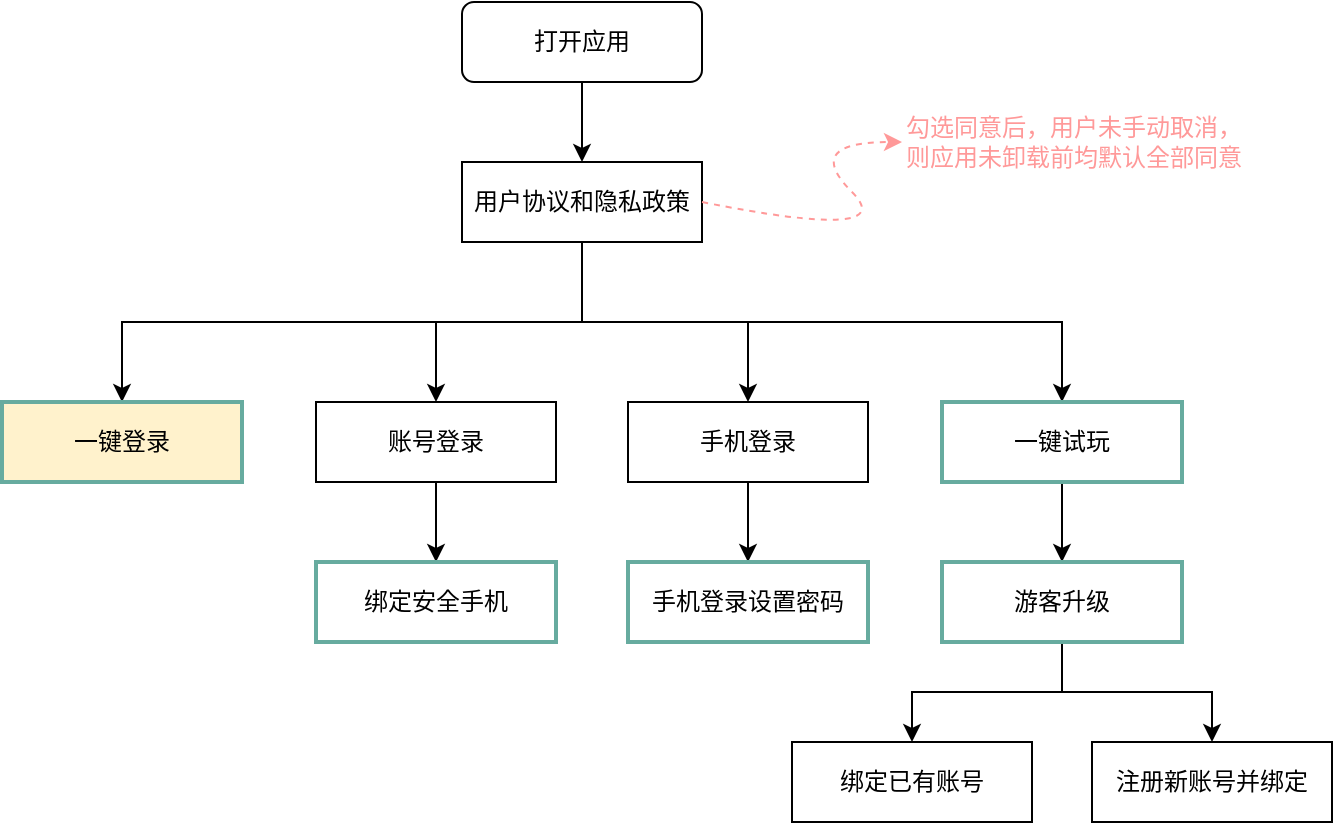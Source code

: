<mxfile version="13.3.8" type="github">
  <diagram id="C5RBs43oDa-KdzZeNtuy" name="Page-1">
    <mxGraphModel grid="1" dx="1185" dy="660" gridSize="10" guides="1" tooltips="1" connect="1" arrows="1" fold="1" page="1" pageScale="1" pageWidth="827" pageHeight="1169" math="0" shadow="0">
      <root>
        <mxCell id="WIyWlLk6GJQsqaUBKTNV-0" />
        <mxCell id="WIyWlLk6GJQsqaUBKTNV-1" parent="WIyWlLk6GJQsqaUBKTNV-0" />
        <mxCell id="WIyWlLk6GJQsqaUBKTNV-2" value="" parent="WIyWlLk6GJQsqaUBKTNV-1" style="rounded=0;html=1;jettySize=auto;orthogonalLoop=1;fontSize=11;endArrow=classic;endFill=1;strokeWidth=1;shadow=0;labelBackgroundColor=none;edgeStyle=orthogonalEdgeStyle;exitX=0.5;exitY=1;exitDx=0;exitDy=0;" source="WIyWlLk6GJQsqaUBKTNV-3" target="8nNFKOxT-fI5mrnP_jaA-1" edge="1">
          <mxGeometry as="geometry" relative="1">
            <mxPoint as="targetPoint" x="220" y="210" />
          </mxGeometry>
        </mxCell>
        <mxCell id="8nNFKOxT-fI5mrnP_jaA-5" parent="WIyWlLk6GJQsqaUBKTNV-1" style="edgeStyle=orthogonalEdgeStyle;rounded=0;orthogonalLoop=1;jettySize=auto;html=1;entryX=0.5;entryY=0;entryDx=0;entryDy=0;" source="WIyWlLk6GJQsqaUBKTNV-3" target="8nNFKOxT-fI5mrnP_jaA-2" edge="1">
          <mxGeometry as="geometry" relative="1" />
        </mxCell>
        <mxCell id="8nNFKOxT-fI5mrnP_jaA-6" parent="WIyWlLk6GJQsqaUBKTNV-1" style="edgeStyle=orthogonalEdgeStyle;rounded=0;orthogonalLoop=1;jettySize=auto;html=1;" source="WIyWlLk6GJQsqaUBKTNV-3" target="8nNFKOxT-fI5mrnP_jaA-3" edge="1">
          <mxGeometry as="geometry" relative="1" />
        </mxCell>
        <mxCell id="8nNFKOxT-fI5mrnP_jaA-7" parent="WIyWlLk6GJQsqaUBKTNV-1" style="edgeStyle=orthogonalEdgeStyle;rounded=0;orthogonalLoop=1;jettySize=auto;html=1;exitX=0.5;exitY=1;exitDx=0;exitDy=0;" source="WIyWlLk6GJQsqaUBKTNV-3" target="8nNFKOxT-fI5mrnP_jaA-4" edge="1">
          <mxGeometry as="geometry" relative="1" />
        </mxCell>
        <mxCell id="WIyWlLk6GJQsqaUBKTNV-3" value="用户协议和隐私政策" parent="WIyWlLk6GJQsqaUBKTNV-1" style="rounded=0;whiteSpace=wrap;html=1;fontSize=12;glass=0;strokeWidth=1;shadow=0;" vertex="1">
          <mxGeometry as="geometry" x="330" y="120" width="120" height="40" />
        </mxCell>
        <mxCell id="8nNFKOxT-fI5mrnP_jaA-1" value="一键登录" parent="WIyWlLk6GJQsqaUBKTNV-1" style="rounded=0;whiteSpace=wrap;html=1;fillColor=#fff2cc;strokeColor=#67AB9F;strokeWidth=2;" vertex="1">
          <mxGeometry as="geometry" x="100" y="240" width="120" height="40" />
        </mxCell>
        <mxCell id="CfEWSLOesOpHqbWoGamh-16" parent="WIyWlLk6GJQsqaUBKTNV-1" style="edgeStyle=orthogonalEdgeStyle;rounded=0;orthogonalLoop=1;jettySize=auto;html=1;entryX=0.5;entryY=0;entryDx=0;entryDy=0;endArrow=classic;endFill=1;strokeColor=#000000;fontColor=#000000;" source="8nNFKOxT-fI5mrnP_jaA-2" target="CfEWSLOesOpHqbWoGamh-15" edge="1">
          <mxGeometry as="geometry" relative="1" />
        </mxCell>
        <mxCell id="8nNFKOxT-fI5mrnP_jaA-2" value="账号登录" parent="WIyWlLk6GJQsqaUBKTNV-1" style="rounded=0;whiteSpace=wrap;html=1;" vertex="1">
          <mxGeometry as="geometry" x="257" y="240" width="120" height="40" />
        </mxCell>
        <mxCell id="CfEWSLOesOpHqbWoGamh-14" parent="WIyWlLk6GJQsqaUBKTNV-1" style="edgeStyle=orthogonalEdgeStyle;rounded=0;orthogonalLoop=1;jettySize=auto;html=1;entryX=0.5;entryY=0;entryDx=0;entryDy=0;endArrow=classic;endFill=1;strokeColor=#000000;fontColor=#000000;" source="8nNFKOxT-fI5mrnP_jaA-3" target="CfEWSLOesOpHqbWoGamh-13" edge="1">
          <mxGeometry as="geometry" relative="1" />
        </mxCell>
        <mxCell id="8nNFKOxT-fI5mrnP_jaA-3" value="手机登录" parent="WIyWlLk6GJQsqaUBKTNV-1" style="rounded=0;whiteSpace=wrap;html=1;" vertex="1">
          <mxGeometry as="geometry" x="413" y="240" width="120" height="40" />
        </mxCell>
        <mxCell id="CfEWSLOesOpHqbWoGamh-10" parent="WIyWlLk6GJQsqaUBKTNV-1" style="edgeStyle=orthogonalEdgeStyle;rounded=0;orthogonalLoop=1;jettySize=auto;html=1;entryX=0.5;entryY=0;entryDx=0;entryDy=0;endArrow=classic;endFill=1;" source="8nNFKOxT-fI5mrnP_jaA-4" target="CfEWSLOesOpHqbWoGamh-7" edge="1">
          <mxGeometry as="geometry" relative="1" />
        </mxCell>
        <mxCell id="8nNFKOxT-fI5mrnP_jaA-4" value="一键试玩" parent="WIyWlLk6GJQsqaUBKTNV-1" style="rounded=0;whiteSpace=wrap;html=1;strokeColor=#67AB9F;strokeWidth=2;" vertex="1">
          <mxGeometry as="geometry" x="570" y="240" width="120" height="40" />
        </mxCell>
        <mxCell id="CfEWSLOesOpHqbWoGamh-4" parent="WIyWlLk6GJQsqaUBKTNV-1" style="edgeStyle=orthogonalEdgeStyle;rounded=0;orthogonalLoop=1;jettySize=auto;html=1;entryX=0.5;entryY=0;entryDx=0;entryDy=0;endArrow=classic;endFill=1;" source="CfEWSLOesOpHqbWoGamh-3" target="WIyWlLk6GJQsqaUBKTNV-3" edge="1">
          <mxGeometry as="geometry" relative="1" />
        </mxCell>
        <mxCell id="CfEWSLOesOpHqbWoGamh-3" value="打开应用" parent="WIyWlLk6GJQsqaUBKTNV-1" style="rounded=1;whiteSpace=wrap;html=1;fontSize=12;glass=0;strokeWidth=1;shadow=0;sketch=0;" vertex="1">
          <mxGeometry as="geometry" x="330" y="40" width="120" height="40" />
        </mxCell>
        <mxCell id="CfEWSLOesOpHqbWoGamh-5" value="" parent="WIyWlLk6GJQsqaUBKTNV-1" style="curved=1;endArrow=classic;html=1;exitX=1;exitY=0.5;exitDx=0;exitDy=0;dashed=1;strokeColor=#FF9999;" source="WIyWlLk6GJQsqaUBKTNV-3" edge="1">
          <mxGeometry as="geometry" relative="1" width="50" height="50">
            <mxPoint as="sourcePoint" x="500" y="160" />
            <mxPoint as="targetPoint" x="550" y="110" />
            <Array as="points">
              <mxPoint x="550" y="160" />
              <mxPoint x="500" y="110" />
            </Array>
          </mxGeometry>
        </mxCell>
        <mxCell id="CfEWSLOesOpHqbWoGamh-6" value="勾选同意后，用户未手动取消，则应用未卸载前均默认全部同意" parent="WIyWlLk6GJQsqaUBKTNV-1" style="text;html=1;strokeColor=none;fillColor=none;align=left;verticalAlign=middle;whiteSpace=wrap;rounded=0;shadow=0;glass=0;sketch=0;fontColor=#FF9999;" vertex="1">
          <mxGeometry as="geometry" x="550" y="100" width="180" height="20" />
        </mxCell>
        <mxCell id="CfEWSLOesOpHqbWoGamh-11" parent="WIyWlLk6GJQsqaUBKTNV-1" style="edgeStyle=orthogonalEdgeStyle;rounded=0;orthogonalLoop=1;jettySize=auto;html=1;entryX=0.5;entryY=0;entryDx=0;entryDy=0;endArrow=classic;endFill=1;strokeColor=#000000;fontColor=#000000;" source="CfEWSLOesOpHqbWoGamh-7" target="CfEWSLOesOpHqbWoGamh-8" edge="1">
          <mxGeometry as="geometry" relative="1" />
        </mxCell>
        <mxCell id="CfEWSLOesOpHqbWoGamh-12" parent="WIyWlLk6GJQsqaUBKTNV-1" style="edgeStyle=orthogonalEdgeStyle;rounded=0;orthogonalLoop=1;jettySize=auto;html=1;entryX=0.5;entryY=0;entryDx=0;entryDy=0;endArrow=classic;endFill=1;strokeColor=#000000;fontColor=#000000;" source="CfEWSLOesOpHqbWoGamh-7" target="CfEWSLOesOpHqbWoGamh-9" edge="1">
          <mxGeometry as="geometry" relative="1" />
        </mxCell>
        <mxCell id="CfEWSLOesOpHqbWoGamh-7" value="游客升级" parent="WIyWlLk6GJQsqaUBKTNV-1" style="rounded=0;whiteSpace=wrap;html=1;strokeColor=#67AB9F;strokeWidth=2;" vertex="1">
          <mxGeometry as="geometry" x="570" y="320" width="120" height="40" />
        </mxCell>
        <mxCell id="CfEWSLOesOpHqbWoGamh-8" value="绑定已有账号" parent="WIyWlLk6GJQsqaUBKTNV-1" style="rounded=0;whiteSpace=wrap;html=1;" vertex="1">
          <mxGeometry as="geometry" x="495" y="410" width="120" height="40" />
        </mxCell>
        <mxCell id="CfEWSLOesOpHqbWoGamh-9" value="注册新账号并绑定" parent="WIyWlLk6GJQsqaUBKTNV-1" style="rounded=0;whiteSpace=wrap;html=1;" vertex="1">
          <mxGeometry as="geometry" x="645" y="410" width="120" height="40" />
        </mxCell>
        <mxCell id="CfEWSLOesOpHqbWoGamh-13" value="手机登录设置密码" parent="WIyWlLk6GJQsqaUBKTNV-1" style="rounded=0;whiteSpace=wrap;html=1;strokeColor=#67AB9F;strokeWidth=2;" vertex="1">
          <mxGeometry as="geometry" x="413" y="320" width="120" height="40" />
        </mxCell>
        <mxCell id="CfEWSLOesOpHqbWoGamh-15" value="绑定安全手机" parent="WIyWlLk6GJQsqaUBKTNV-1" style="rounded=0;whiteSpace=wrap;html=1;strokeColor=#67AB9F;strokeWidth=2;" vertex="1">
          <mxGeometry as="geometry" x="257" y="320" width="120" height="40" />
        </mxCell>
      </root>
    </mxGraphModel>
  </diagram>
</mxfile>
